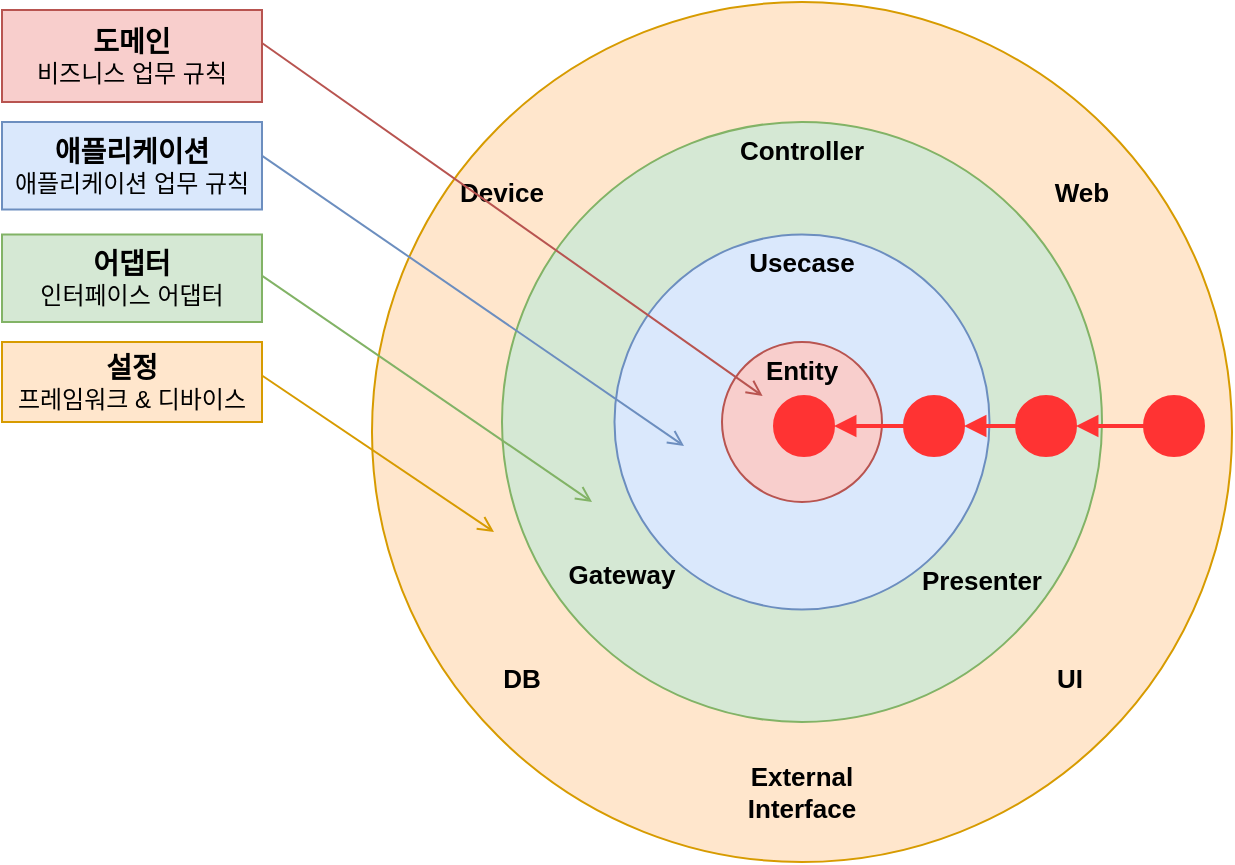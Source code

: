 <mxfile version="24.7.5">
  <diagram name="페이지-1" id="uMQJzB9k2dWxf3XCYxRZ">
    <mxGraphModel dx="1114" dy="894" grid="1" gridSize="10" guides="1" tooltips="1" connect="1" arrows="1" fold="1" page="1" pageScale="1" pageWidth="827" pageHeight="1169" math="0" shadow="0">
      <root>
        <mxCell id="0" />
        <mxCell id="1" parent="0" />
        <mxCell id="HGN-ahiroi9T4cNAC74y-4" value="" style="ellipse;whiteSpace=wrap;html=1;aspect=fixed;verticalAlign=top;fontStyle=1;fontSize=13;fillColor=#ffe6cc;strokeColor=#d79b00;" parent="1" vertex="1">
          <mxGeometry x="195" y="250" width="430" height="430" as="geometry" />
        </mxCell>
        <mxCell id="HGN-ahiroi9T4cNAC74y-3" value="Controller" style="ellipse;whiteSpace=wrap;html=1;aspect=fixed;verticalAlign=top;fontStyle=1;fontSize=13;fillColor=#d5e8d4;strokeColor=#82b366;" parent="1" vertex="1">
          <mxGeometry x="260" y="310" width="300" height="300" as="geometry" />
        </mxCell>
        <mxCell id="HGN-ahiroi9T4cNAC74y-2" value="Usecase" style="ellipse;whiteSpace=wrap;html=1;aspect=fixed;verticalAlign=top;fontStyle=1;fontSize=13;fillColor=#dae8fc;strokeColor=#6c8ebf;" parent="1" vertex="1">
          <mxGeometry x="316.25" y="366.25" width="187.5" height="187.5" as="geometry" />
        </mxCell>
        <mxCell id="HGN-ahiroi9T4cNAC74y-1" value="Entity" style="ellipse;whiteSpace=wrap;html=1;aspect=fixed;verticalAlign=top;fontStyle=1;fontSize=13;fillColor=#f8cecc;strokeColor=#b85450;" parent="1" vertex="1">
          <mxGeometry x="370" y="420" width="80" height="80" as="geometry" />
        </mxCell>
        <mxCell id="HGN-ahiroi9T4cNAC74y-5" value="Gateway" style="text;html=1;align=center;verticalAlign=middle;whiteSpace=wrap;rounded=0;fontSize=13;fontStyle=1" parent="1" vertex="1">
          <mxGeometry x="290" y="521" width="60" height="30" as="geometry" />
        </mxCell>
        <mxCell id="HGN-ahiroi9T4cNAC74y-6" value="Presenter" style="text;html=1;align=center;verticalAlign=middle;whiteSpace=wrap;rounded=0;fontSize=13;fontStyle=1" parent="1" vertex="1">
          <mxGeometry x="470" y="523.75" width="60" height="30" as="geometry" />
        </mxCell>
        <mxCell id="HGN-ahiroi9T4cNAC74y-7" value="Web" style="text;html=1;align=center;verticalAlign=middle;whiteSpace=wrap;rounded=0;fontSize=13;fontStyle=1" parent="1" vertex="1">
          <mxGeometry x="520" y="330" width="60" height="30" as="geometry" />
        </mxCell>
        <mxCell id="HGN-ahiroi9T4cNAC74y-8" value="UI" style="text;html=1;align=center;verticalAlign=middle;whiteSpace=wrap;rounded=0;fontSize=13;fontStyle=1" parent="1" vertex="1">
          <mxGeometry x="514" y="573" width="60" height="30" as="geometry" />
        </mxCell>
        <mxCell id="HGN-ahiroi9T4cNAC74y-9" value="External&lt;div&gt;Interface&lt;/div&gt;" style="text;html=1;align=center;verticalAlign=middle;whiteSpace=wrap;rounded=0;fontSize=13;fontStyle=1" parent="1" vertex="1">
          <mxGeometry x="380" y="630" width="60" height="30" as="geometry" />
        </mxCell>
        <mxCell id="HGN-ahiroi9T4cNAC74y-10" value="DB" style="text;html=1;align=center;verticalAlign=middle;whiteSpace=wrap;rounded=0;fontSize=13;fontStyle=1" parent="1" vertex="1">
          <mxGeometry x="240" y="573" width="60" height="30" as="geometry" />
        </mxCell>
        <mxCell id="HGN-ahiroi9T4cNAC74y-11" value="Device" style="text;html=1;align=center;verticalAlign=middle;whiteSpace=wrap;rounded=0;fontSize=13;fontStyle=1" parent="1" vertex="1">
          <mxGeometry x="230" y="330" width="60" height="30" as="geometry" />
        </mxCell>
        <mxCell id="HGN-ahiroi9T4cNAC74y-20" style="edgeStyle=orthogonalEdgeStyle;rounded=0;orthogonalLoop=1;jettySize=auto;html=1;entryX=0;entryY=0.5;entryDx=0;entryDy=0;startArrow=block;startFill=1;endArrow=none;endFill=0;strokeColor=#FF3333;strokeWidth=2;" parent="1" source="HGN-ahiroi9T4cNAC74y-13" target="HGN-ahiroi9T4cNAC74y-14" edge="1">
          <mxGeometry relative="1" as="geometry" />
        </mxCell>
        <mxCell id="HGN-ahiroi9T4cNAC74y-13" value="" style="ellipse;whiteSpace=wrap;html=1;aspect=fixed;strokeColor=#FF3333;fillColor=#FF3333;" parent="1" vertex="1">
          <mxGeometry x="396" y="447" width="30" height="30" as="geometry" />
        </mxCell>
        <mxCell id="HGN-ahiroi9T4cNAC74y-14" value="" style="ellipse;whiteSpace=wrap;html=1;aspect=fixed;strokeColor=#FF3333;fillColor=#FF3333;" parent="1" vertex="1">
          <mxGeometry x="461" y="447" width="30" height="30" as="geometry" />
        </mxCell>
        <mxCell id="HGN-ahiroi9T4cNAC74y-15" value="" style="ellipse;whiteSpace=wrap;html=1;aspect=fixed;strokeColor=#FF3333;fillColor=#FF3333;" parent="1" vertex="1">
          <mxGeometry x="517" y="447" width="30" height="30" as="geometry" />
        </mxCell>
        <mxCell id="HGN-ahiroi9T4cNAC74y-17" style="edgeStyle=orthogonalEdgeStyle;rounded=0;orthogonalLoop=1;jettySize=auto;html=1;entryX=1;entryY=0.5;entryDx=0;entryDy=0;strokeColor=#FF3333;endArrow=block;endFill=1;strokeWidth=2;" parent="1" source="HGN-ahiroi9T4cNAC74y-16" target="HGN-ahiroi9T4cNAC74y-15" edge="1">
          <mxGeometry relative="1" as="geometry" />
        </mxCell>
        <mxCell id="HGN-ahiroi9T4cNAC74y-16" value="" style="ellipse;whiteSpace=wrap;html=1;aspect=fixed;strokeColor=#FF3333;fillColor=#FF3333;" parent="1" vertex="1">
          <mxGeometry x="581" y="447" width="30" height="30" as="geometry" />
        </mxCell>
        <mxCell id="HGN-ahiroi9T4cNAC74y-18" style="edgeStyle=orthogonalEdgeStyle;rounded=0;orthogonalLoop=1;jettySize=auto;html=1;entryX=1;entryY=0.5;entryDx=0;entryDy=0;strokeColor=#FF3333;endArrow=block;endFill=1;strokeWidth=2;" parent="1" edge="1">
          <mxGeometry relative="1" as="geometry">
            <mxPoint x="525" y="462" as="sourcePoint" />
            <mxPoint x="491" y="462" as="targetPoint" />
          </mxGeometry>
        </mxCell>
        <mxCell id="HGN-ahiroi9T4cNAC74y-25" style="rounded=0;orthogonalLoop=1;jettySize=auto;html=1;endArrow=open;endFill=0;fillColor=#f8cecc;strokeColor=#b85450;" parent="1" edge="1">
          <mxGeometry relative="1" as="geometry">
            <mxPoint x="139.279" y="270" as="sourcePoint" />
            <mxPoint x="390.306" y="446.954" as="targetPoint" />
          </mxGeometry>
        </mxCell>
        <mxCell id="HGN-ahiroi9T4cNAC74y-21" value="&lt;div&gt;&lt;b&gt;&lt;font style=&quot;font-size: 14px;&quot;&gt;도메인&lt;/font&gt;&lt;/b&gt;&lt;/div&gt;비즈니스 업무 규칙" style="text;html=1;align=center;verticalAlign=middle;whiteSpace=wrap;rounded=0;fillColor=#f8cecc;strokeColor=#b85450;" parent="1" vertex="1">
          <mxGeometry x="10" y="254" width="130" height="46" as="geometry" />
        </mxCell>
        <mxCell id="HGN-ahiroi9T4cNAC74y-26" style="rounded=0;orthogonalLoop=1;jettySize=auto;html=1;endArrow=open;endFill=0;fillColor=#dae8fc;strokeColor=#6c8ebf;" parent="1" edge="1">
          <mxGeometry relative="1" as="geometry">
            <mxPoint x="130" y="320" as="sourcePoint" />
            <mxPoint x="351" y="471.954" as="targetPoint" />
          </mxGeometry>
        </mxCell>
        <mxCell id="HGN-ahiroi9T4cNAC74y-28" style="rounded=0;orthogonalLoop=1;jettySize=auto;html=1;endArrow=open;endFill=0;fillColor=#d5e8d4;strokeColor=#82b366;" parent="1" edge="1">
          <mxGeometry relative="1" as="geometry">
            <mxPoint x="130" y="380" as="sourcePoint" />
            <mxPoint x="305" y="499.954" as="targetPoint" />
          </mxGeometry>
        </mxCell>
        <mxCell id="HGN-ahiroi9T4cNAC74y-29" style="rounded=0;orthogonalLoop=1;jettySize=auto;html=1;endArrow=open;endFill=0;fillColor=#ffe6cc;strokeColor=#d79b00;" parent="1" edge="1">
          <mxGeometry relative="1" as="geometry">
            <mxPoint x="130" y="430" as="sourcePoint" />
            <mxPoint x="256" y="514.954" as="targetPoint" />
          </mxGeometry>
        </mxCell>
        <mxCell id="HGN-ahiroi9T4cNAC74y-23" value="&lt;div&gt;&lt;b&gt;&lt;font style=&quot;font-size: 14px;&quot;&gt;어댑터&lt;/font&gt;&lt;/b&gt;&lt;/div&gt;인터페이스 어댑터" style="text;html=1;align=center;verticalAlign=middle;whiteSpace=wrap;rounded=0;fillColor=#d5e8d4;strokeColor=#82b366;" parent="1" vertex="1">
          <mxGeometry x="10" y="366.25" width="130" height="43.75" as="geometry" />
        </mxCell>
        <mxCell id="HGN-ahiroi9T4cNAC74y-24" value="&lt;b&gt;&lt;font style=&quot;font-size: 14px;&quot;&gt;설정&lt;/font&gt;&lt;/b&gt;&lt;div&gt;프레임워크 &amp;amp; 디바이스&lt;/div&gt;" style="text;html=1;align=center;verticalAlign=middle;whiteSpace=wrap;rounded=0;fillColor=#ffe6cc;strokeColor=#d79b00;" parent="1" vertex="1">
          <mxGeometry x="10" y="420" width="130" height="40" as="geometry" />
        </mxCell>
        <mxCell id="aFexRQAwyenRWeieQvoD-1" value="&lt;div&gt;&lt;b&gt;&lt;font style=&quot;font-size: 14px;&quot;&gt;애플리케이션&lt;/font&gt;&lt;/b&gt;&lt;/div&gt;애플리케이션 업무 규칙" style="text;html=1;align=center;verticalAlign=middle;whiteSpace=wrap;rounded=0;fillColor=#dae8fc;strokeColor=#6c8ebf;" vertex="1" parent="1">
          <mxGeometry x="10" y="310" width="130" height="43.75" as="geometry" />
        </mxCell>
      </root>
    </mxGraphModel>
  </diagram>
</mxfile>
